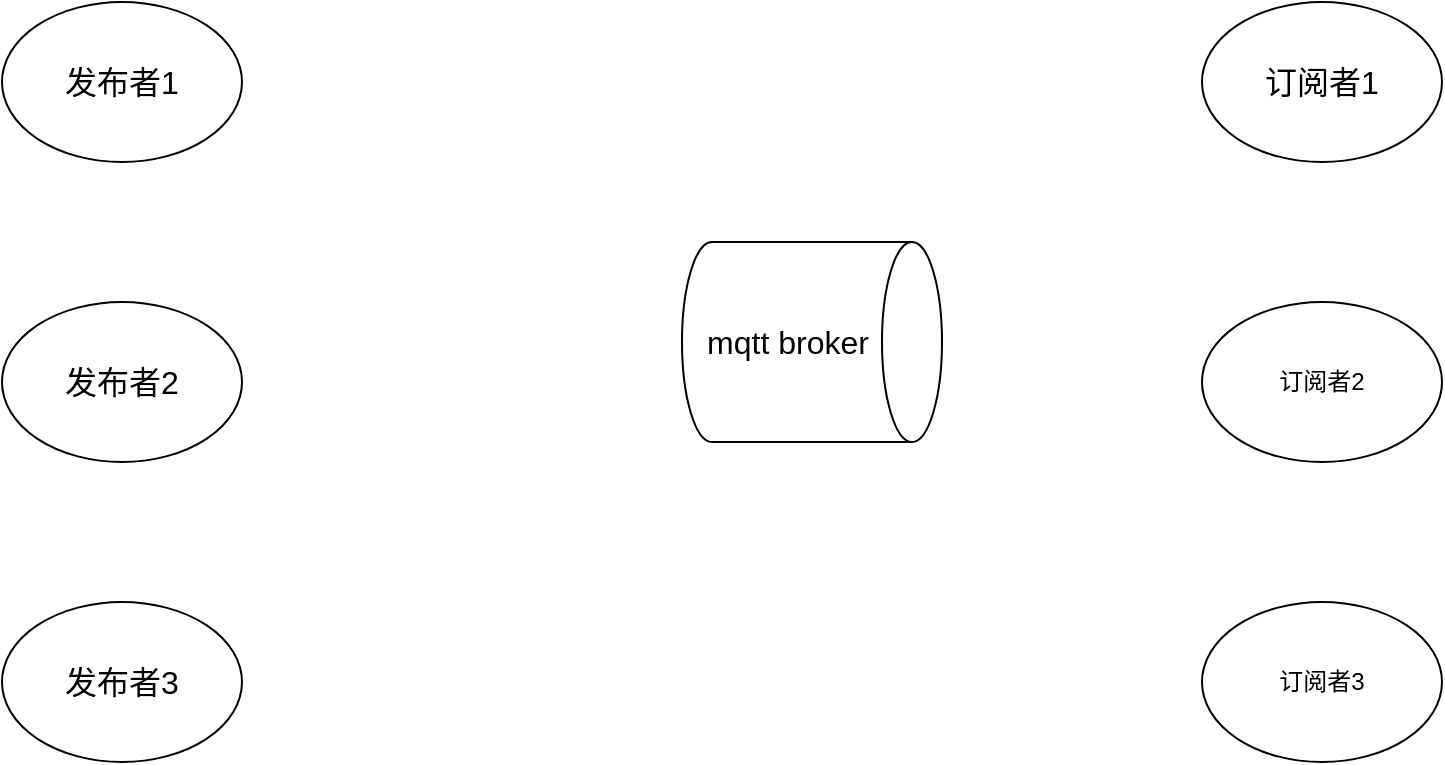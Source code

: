 <mxfile version="27.0.3">
  <diagram name="第 1 页" id="JTOw-R4xczDE6B3bgadq">
    <mxGraphModel dx="1042" dy="535" grid="1" gridSize="10" guides="1" tooltips="1" connect="1" arrows="1" fold="1" page="1" pageScale="1" pageWidth="1100" pageHeight="1700" math="0" shadow="0">
      <root>
        <mxCell id="0" />
        <mxCell id="1" parent="0" />
        <mxCell id="q63pO_5KPYan9ELGK8jh-2" value="&lt;font style=&quot;font-size: 16px;&quot;&gt;发布者1&lt;/font&gt;" style="ellipse;whiteSpace=wrap;html=1;" vertex="1" parent="1">
          <mxGeometry x="200" y="140" width="120" height="80" as="geometry" />
        </mxCell>
        <mxCell id="q63pO_5KPYan9ELGK8jh-3" value="&lt;font style=&quot;font-size: 16px;&quot;&gt;发布者2&lt;/font&gt;" style="ellipse;whiteSpace=wrap;html=1;" vertex="1" parent="1">
          <mxGeometry x="200" y="290" width="120" height="80" as="geometry" />
        </mxCell>
        <mxCell id="q63pO_5KPYan9ELGK8jh-4" value="&lt;font style=&quot;font-size: 16px;&quot;&gt;发布者3&lt;/font&gt;" style="ellipse;whiteSpace=wrap;html=1;" vertex="1" parent="1">
          <mxGeometry x="200" y="440" width="120" height="80" as="geometry" />
        </mxCell>
        <mxCell id="q63pO_5KPYan9ELGK8jh-5" value="&lt;font style=&quot;font-size: 16px;&quot;&gt;mqtt broker&lt;/font&gt;" style="shape=cylinder3;whiteSpace=wrap;html=1;boundedLbl=1;backgroundOutline=1;size=15;direction=south;" vertex="1" parent="1">
          <mxGeometry x="540" y="260" width="130" height="100" as="geometry" />
        </mxCell>
        <mxCell id="q63pO_5KPYan9ELGK8jh-6" value="&lt;font style=&quot;font-size: 16px;&quot;&gt;订阅者1&lt;/font&gt;" style="ellipse;whiteSpace=wrap;html=1;" vertex="1" parent="1">
          <mxGeometry x="800" y="140" width="120" height="80" as="geometry" />
        </mxCell>
        <mxCell id="q63pO_5KPYan9ELGK8jh-7" value="订阅者2" style="ellipse;whiteSpace=wrap;html=1;" vertex="1" parent="1">
          <mxGeometry x="800" y="290" width="120" height="80" as="geometry" />
        </mxCell>
        <mxCell id="q63pO_5KPYan9ELGK8jh-8" value="订阅者3" style="ellipse;whiteSpace=wrap;html=1;" vertex="1" parent="1">
          <mxGeometry x="800" y="440" width="120" height="80" as="geometry" />
        </mxCell>
      </root>
    </mxGraphModel>
  </diagram>
</mxfile>
